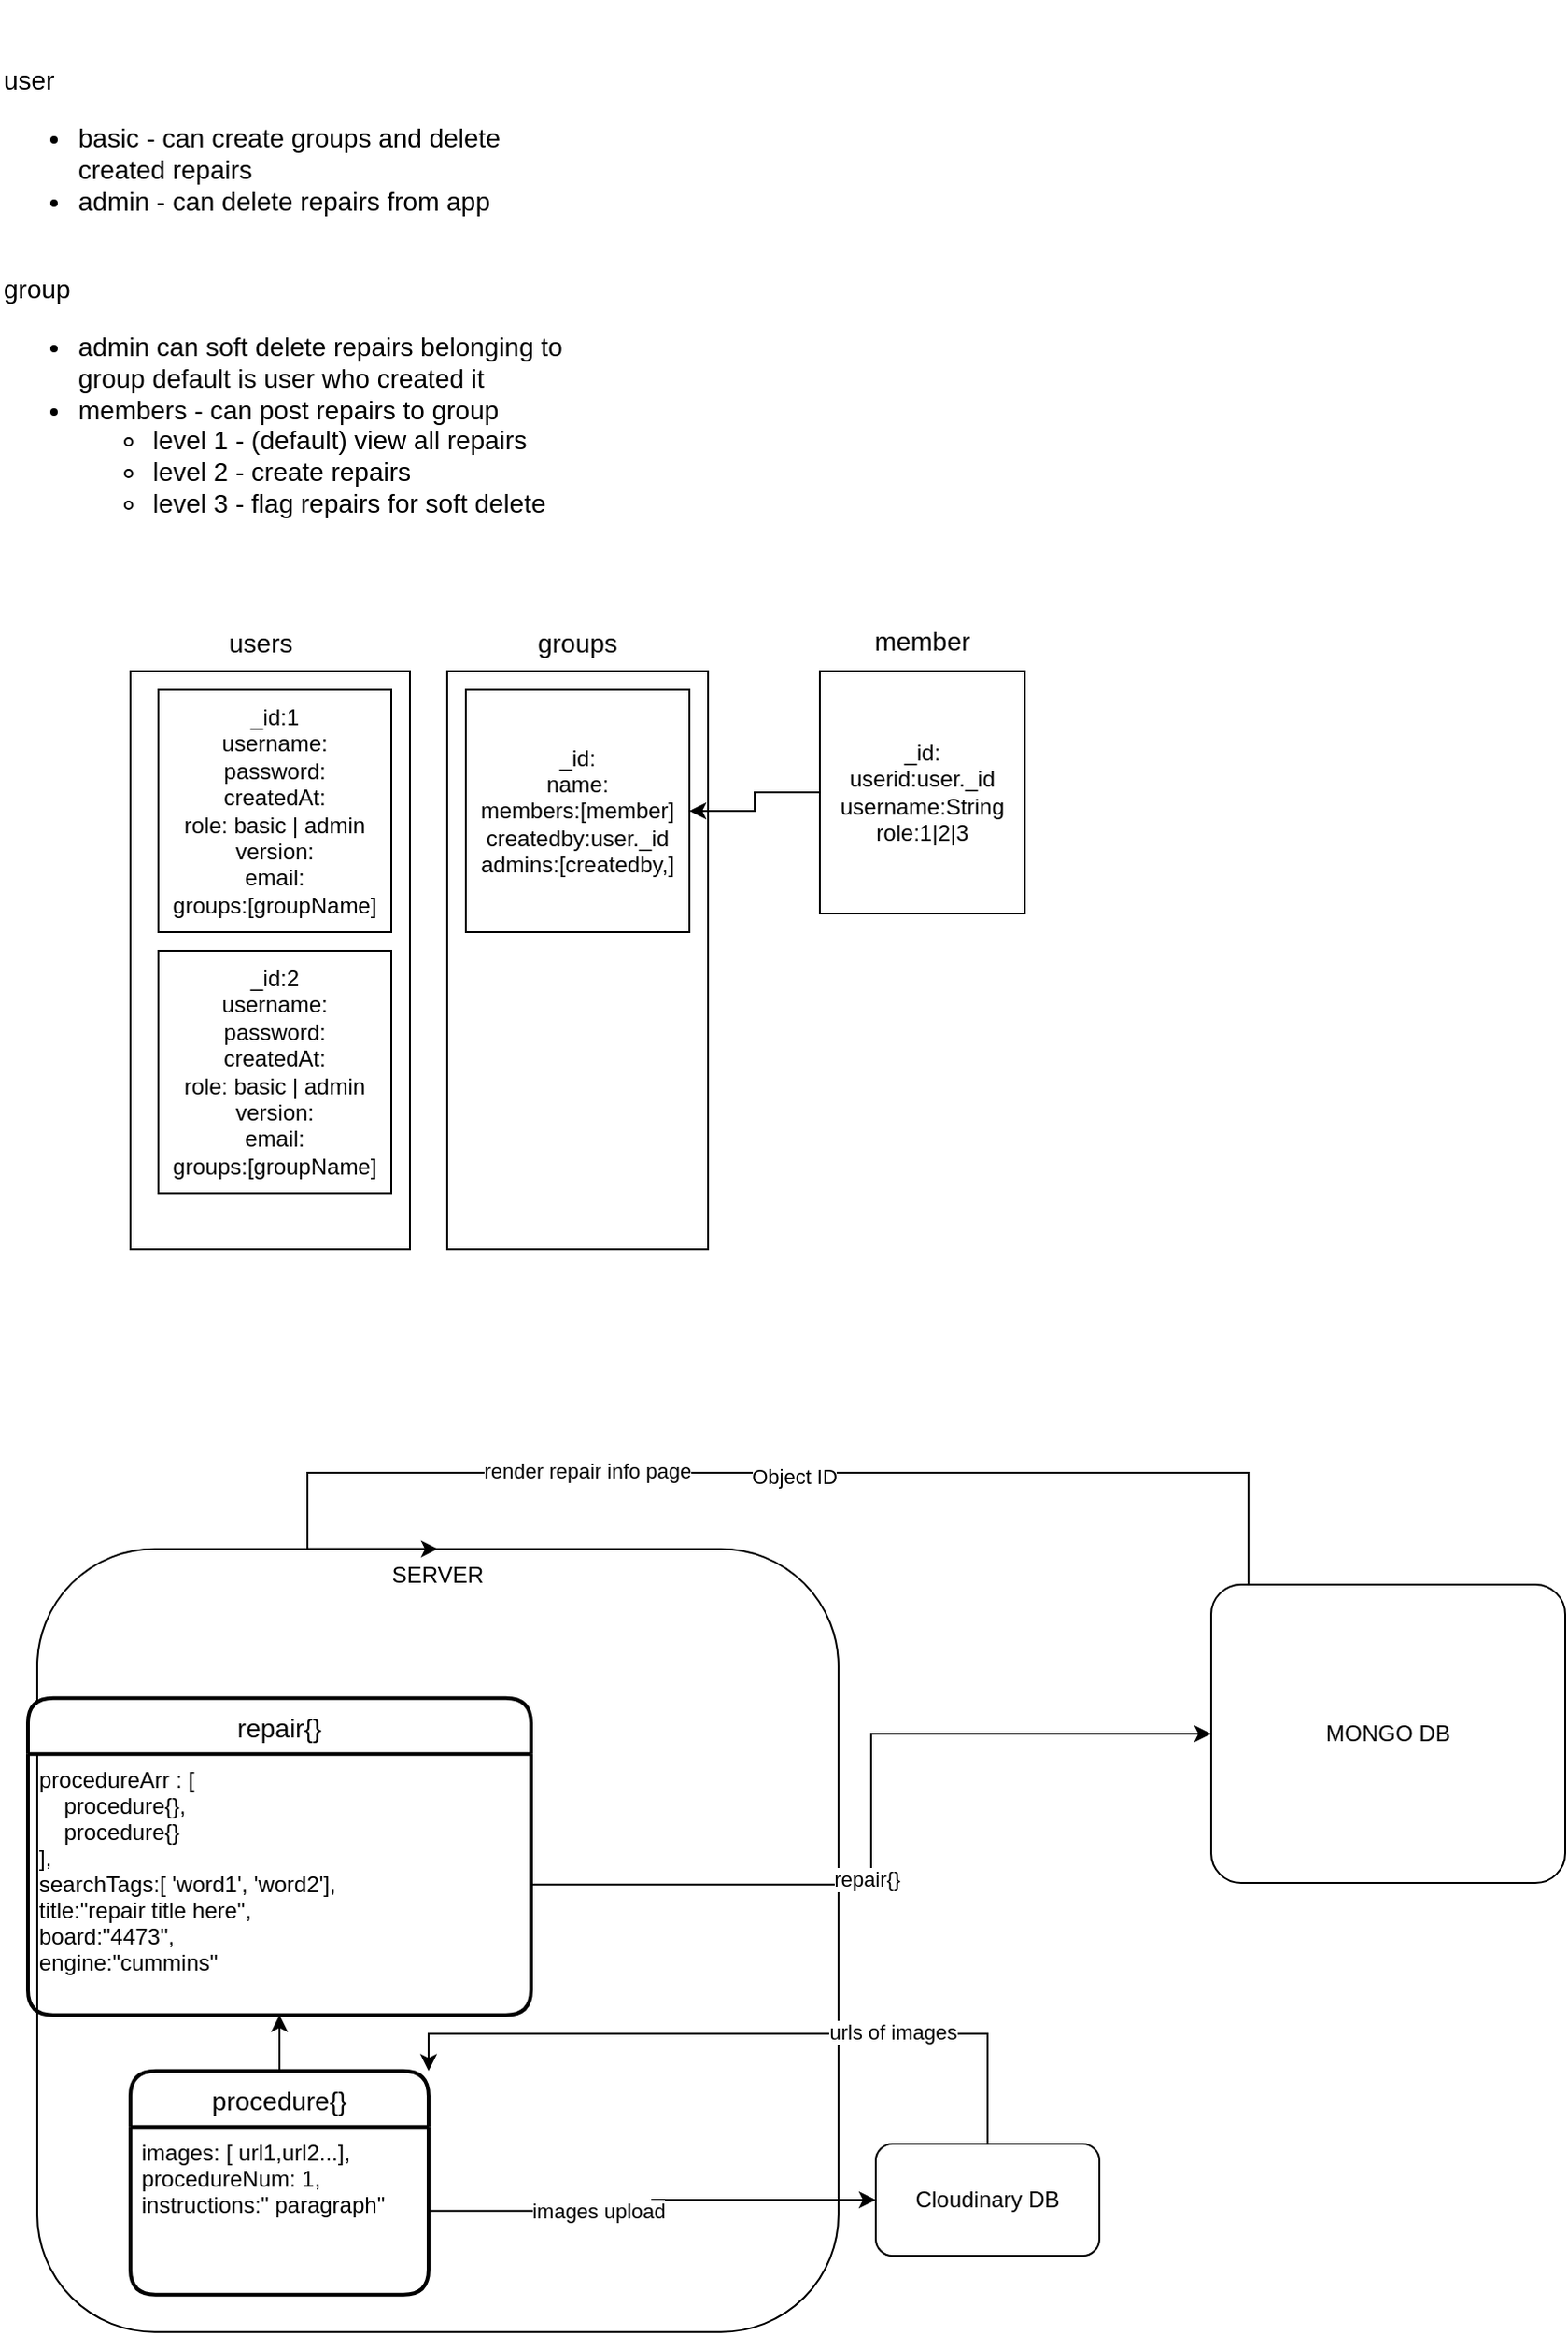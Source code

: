 <mxfile version="20.0.4" type="github">
  <diagram id="_fR8ZBBd7SV-pSSH4zh0" name="Page-1">
    <mxGraphModel dx="911" dy="1516" grid="1" gridSize="10" guides="1" tooltips="1" connect="1" arrows="1" fold="1" page="1" pageScale="1" pageWidth="850" pageHeight="1100" math="0" shadow="0">
      <root>
        <mxCell id="0" />
        <mxCell id="1" parent="0" />
        <mxCell id="2dBajHecL5M4VIXFle-M-6" value="" style="rounded=0;whiteSpace=wrap;html=1;fontSize=6;" parent="1" vertex="1">
          <mxGeometry x="70" y="-430" width="150" height="310" as="geometry" />
        </mxCell>
        <mxCell id="SgBdB3519hFfRBgk3TLD-6" value="SERVER" style="rounded=1;whiteSpace=wrap;html=1;verticalAlign=top;" parent="1" vertex="1">
          <mxGeometry x="20" y="40.86" width="430" height="420" as="geometry" />
        </mxCell>
        <mxCell id="YNdM1Ef5C3AIkdkQwITm-17" value="repair{}" style="swimlane;childLayout=stackLayout;horizontal=1;startSize=30;horizontalStack=0;rounded=1;fontSize=14;fontStyle=0;strokeWidth=2;resizeParent=0;resizeLast=1;shadow=0;dashed=0;align=center;" parent="1" vertex="1">
          <mxGeometry x="15" y="120.86" width="270" height="170" as="geometry" />
        </mxCell>
        <mxCell id="YNdM1Ef5C3AIkdkQwITm-18" value="procedureArr : [&#xa;    procedure{},&#xa;    procedure{}&#xa;],&#xa;searchTags:[ &#39;word1&#39;, &#39;word2&#39;],&#xa;title:&quot;repair title here&quot;,&#xa;board:&quot;4473&quot;,&#xa;engine:&quot;cummins&quot;&#xa;" style="align=left;strokeColor=none;fillColor=none;spacingLeft=4;fontSize=12;verticalAlign=top;resizable=0;rotatable=0;part=1;" parent="YNdM1Ef5C3AIkdkQwITm-17" vertex="1">
          <mxGeometry y="30" width="270" height="140" as="geometry" />
        </mxCell>
        <mxCell id="YNdM1Ef5C3AIkdkQwITm-26" value="" style="edgeStyle=orthogonalEdgeStyle;rounded=0;orthogonalLoop=1;jettySize=auto;html=1;" parent="1" source="YNdM1Ef5C3AIkdkQwITm-20" target="YNdM1Ef5C3AIkdkQwITm-18" edge="1">
          <mxGeometry relative="1" as="geometry" />
        </mxCell>
        <mxCell id="YNdM1Ef5C3AIkdkQwITm-20" value="procedure{}" style="swimlane;childLayout=stackLayout;horizontal=1;startSize=30;horizontalStack=0;rounded=1;fontSize=14;fontStyle=0;strokeWidth=2;resizeParent=0;resizeLast=1;shadow=0;dashed=0;align=center;" parent="1" vertex="1">
          <mxGeometry x="70" y="320.86" width="160" height="120" as="geometry" />
        </mxCell>
        <mxCell id="YNdM1Ef5C3AIkdkQwITm-21" value="images: [ url1,url2...],&#xa;procedureNum: 1,&#xa;instructions:&quot; paragraph&quot;" style="align=left;strokeColor=none;fillColor=none;spacingLeft=4;fontSize=12;verticalAlign=top;resizable=0;rotatable=0;part=1;" parent="YNdM1Ef5C3AIkdkQwITm-20" vertex="1">
          <mxGeometry y="30" width="160" height="90" as="geometry" />
        </mxCell>
        <mxCell id="SgBdB3519hFfRBgk3TLD-3" style="edgeStyle=orthogonalEdgeStyle;rounded=0;orthogonalLoop=1;jettySize=auto;html=1;entryX=0.5;entryY=0;entryDx=0;entryDy=0;" parent="1" source="YNdM1Ef5C3AIkdkQwITm-28" target="SgBdB3519hFfRBgk3TLD-6" edge="1">
          <mxGeometry relative="1" as="geometry">
            <mxPoint x="705" y="20" as="targetPoint" />
            <Array as="points">
              <mxPoint x="670" />
              <mxPoint x="165" />
            </Array>
          </mxGeometry>
        </mxCell>
        <mxCell id="SgBdB3519hFfRBgk3TLD-5" value="Object ID" style="edgeLabel;html=1;align=center;verticalAlign=middle;resizable=0;points=[];" parent="SgBdB3519hFfRBgk3TLD-3" vertex="1" connectable="0">
          <mxGeometry x="-0.1" y="2" relative="1" as="geometry">
            <mxPoint as="offset" />
          </mxGeometry>
        </mxCell>
        <mxCell id="SgBdB3519hFfRBgk3TLD-7" value="render repair info page" style="edgeLabel;html=1;align=center;verticalAlign=middle;resizable=0;points=[];" parent="SgBdB3519hFfRBgk3TLD-3" vertex="1" connectable="0">
          <mxGeometry x="0.228" y="-1" relative="1" as="geometry">
            <mxPoint as="offset" />
          </mxGeometry>
        </mxCell>
        <mxCell id="YNdM1Ef5C3AIkdkQwITm-28" value="MONGO DB" style="rounded=1;arcSize=10;whiteSpace=wrap;html=1;align=center;" parent="1" vertex="1">
          <mxGeometry x="650" y="60" width="190" height="160" as="geometry" />
        </mxCell>
        <mxCell id="YNdM1Ef5C3AIkdkQwITm-29" style="edgeStyle=orthogonalEdgeStyle;rounded=0;orthogonalLoop=1;jettySize=auto;html=1;" parent="1" source="YNdM1Ef5C3AIkdkQwITm-18" target="YNdM1Ef5C3AIkdkQwITm-28" edge="1">
          <mxGeometry relative="1" as="geometry" />
        </mxCell>
        <mxCell id="SgBdB3519hFfRBgk3TLD-4" value="repair{}" style="edgeLabel;html=1;align=center;verticalAlign=middle;resizable=0;points=[];" parent="YNdM1Ef5C3AIkdkQwITm-29" vertex="1" connectable="0">
          <mxGeometry x="-0.195" y="3" relative="1" as="geometry">
            <mxPoint as="offset" />
          </mxGeometry>
        </mxCell>
        <mxCell id="UgAMD2NZTh5MXzYb_I-q-1" value="Cloudinary DB" style="rounded=1;whiteSpace=wrap;html=1;" parent="1" vertex="1">
          <mxGeometry x="470" y="360" width="120" height="60" as="geometry" />
        </mxCell>
        <mxCell id="UgAMD2NZTh5MXzYb_I-q-3" style="edgeStyle=orthogonalEdgeStyle;rounded=0;orthogonalLoop=1;jettySize=auto;html=1;entryX=0;entryY=0.5;entryDx=0;entryDy=0;" parent="1" source="YNdM1Ef5C3AIkdkQwITm-21" target="UgAMD2NZTh5MXzYb_I-q-1" edge="1">
          <mxGeometry relative="1" as="geometry" />
        </mxCell>
        <mxCell id="UgAMD2NZTh5MXzYb_I-q-10" value="images upload" style="edgeLabel;html=1;align=center;verticalAlign=middle;resizable=0;points=[];" parent="UgAMD2NZTh5MXzYb_I-q-3" vertex="1" connectable="0">
          <mxGeometry x="-0.265" relative="1" as="geometry">
            <mxPoint as="offset" />
          </mxGeometry>
        </mxCell>
        <mxCell id="UgAMD2NZTh5MXzYb_I-q-6" style="edgeStyle=orthogonalEdgeStyle;rounded=0;orthogonalLoop=1;jettySize=auto;html=1;entryX=1;entryY=0;entryDx=0;entryDy=0;exitX=0.5;exitY=0;exitDx=0;exitDy=0;" parent="1" source="UgAMD2NZTh5MXzYb_I-q-1" target="YNdM1Ef5C3AIkdkQwITm-20" edge="1">
          <mxGeometry relative="1" as="geometry">
            <mxPoint x="430" y="310.048" as="sourcePoint" />
          </mxGeometry>
        </mxCell>
        <mxCell id="UgAMD2NZTh5MXzYb_I-q-8" value="urls of images" style="edgeLabel;html=1;align=center;verticalAlign=middle;resizable=0;points=[];" parent="UgAMD2NZTh5MXzYb_I-q-6" vertex="1" connectable="0">
          <mxGeometry x="-0.416" y="-1" relative="1" as="geometry">
            <mxPoint as="offset" />
          </mxGeometry>
        </mxCell>
        <mxCell id="2dBajHecL5M4VIXFle-M-1" value="_id:1&lt;br&gt;username:&lt;br&gt;password:&lt;br&gt;createdAt:&lt;br&gt;role: basic | admin&lt;br&gt;version:&lt;br&gt;email:&lt;br&gt;groups:[groupName]" style="rounded=0;whiteSpace=wrap;html=1;" parent="1" vertex="1">
          <mxGeometry x="85" y="-420" width="125" height="130" as="geometry" />
        </mxCell>
        <mxCell id="2dBajHecL5M4VIXFle-M-7" value="_id:2&lt;br&gt;username:&lt;br&gt;password:&lt;br&gt;createdAt:&lt;br&gt;role: basic | admin&lt;br&gt;version:&lt;br&gt;email:&lt;br&gt;groups:[groupName]" style="rounded=0;whiteSpace=wrap;html=1;" parent="1" vertex="1">
          <mxGeometry x="85" y="-280" width="125" height="130" as="geometry" />
        </mxCell>
        <mxCell id="2dBajHecL5M4VIXFle-M-8" value="&lt;font style=&quot;font-size: 14px;&quot;&gt;users&lt;/font&gt;" style="text;html=1;strokeColor=none;fillColor=none;align=center;verticalAlign=middle;whiteSpace=wrap;rounded=0;fontSize=6;" parent="1" vertex="1">
          <mxGeometry x="110" y="-460" width="60" height="30" as="geometry" />
        </mxCell>
        <mxCell id="2dBajHecL5M4VIXFle-M-10" value="" style="rounded=0;whiteSpace=wrap;html=1;fontSize=6;" parent="1" vertex="1">
          <mxGeometry x="240" y="-430" width="140" height="310" as="geometry" />
        </mxCell>
        <mxCell id="2dBajHecL5M4VIXFle-M-11" value="groups" style="text;html=1;strokeColor=none;fillColor=none;align=center;verticalAlign=middle;whiteSpace=wrap;rounded=0;fontSize=14;" parent="1" vertex="1">
          <mxGeometry x="280" y="-460" width="60" height="30" as="geometry" />
        </mxCell>
        <mxCell id="2dBajHecL5M4VIXFle-M-12" value="_id:&lt;br&gt;name:&lt;br&gt;members:[member]&lt;br&gt;createdby:user._id&lt;br&gt;admins:[createdby,]" style="rounded=0;whiteSpace=wrap;html=1;" parent="1" vertex="1">
          <mxGeometry x="250" y="-420" width="120" height="130" as="geometry" />
        </mxCell>
        <mxCell id="2dBajHecL5M4VIXFle-M-14" style="edgeStyle=orthogonalEdgeStyle;rounded=0;orthogonalLoop=1;jettySize=auto;html=1;fontSize=14;" parent="1" source="2dBajHecL5M4VIXFle-M-13" target="2dBajHecL5M4VIXFle-M-12" edge="1">
          <mxGeometry relative="1" as="geometry" />
        </mxCell>
        <mxCell id="2dBajHecL5M4VIXFle-M-13" value="_id:&lt;br&gt;userid:user._id&lt;br&gt;username:String&lt;br&gt;role:1|2|3" style="rounded=0;whiteSpace=wrap;html=1;" parent="1" vertex="1">
          <mxGeometry x="440" y="-430" width="110" height="130" as="geometry" />
        </mxCell>
        <mxCell id="2dBajHecL5M4VIXFle-M-15" value="member" style="text;html=1;strokeColor=none;fillColor=none;align=center;verticalAlign=middle;whiteSpace=wrap;rounded=0;fontSize=14;" parent="1" vertex="1">
          <mxGeometry x="465" y="-461" width="60" height="30" as="geometry" />
        </mxCell>
        <mxCell id="2dBajHecL5M4VIXFle-M-17" value="&lt;br&gt;user&amp;nbsp;&lt;br&gt;&lt;ul&gt;&lt;li&gt;basic - can create groups and delete created repairs&lt;/li&gt;&lt;li&gt;admin - can delete repairs from app&lt;/li&gt;&lt;/ul&gt;&lt;br&gt;group&amp;nbsp;&lt;br&gt;&lt;ul&gt;&lt;li&gt;admin can soft delete repairs belonging to group default is user who created it&lt;/li&gt;&lt;li&gt;members - can post repairs to group&lt;/li&gt;&lt;ul&gt;&lt;li&gt;level 1 - (default) view all repairs&lt;/li&gt;&lt;li&gt;level 2 - create repairs&lt;/li&gt;&lt;li&gt;level 3 - flag repairs for soft delete&lt;/li&gt;&lt;/ul&gt;&lt;/ul&gt;" style="text;html=1;strokeColor=none;fillColor=none;align=left;verticalAlign=middle;whiteSpace=wrap;rounded=0;fontSize=14;" parent="1" vertex="1">
          <mxGeometry y="-790" width="310" height="310" as="geometry" />
        </mxCell>
      </root>
    </mxGraphModel>
  </diagram>
</mxfile>

